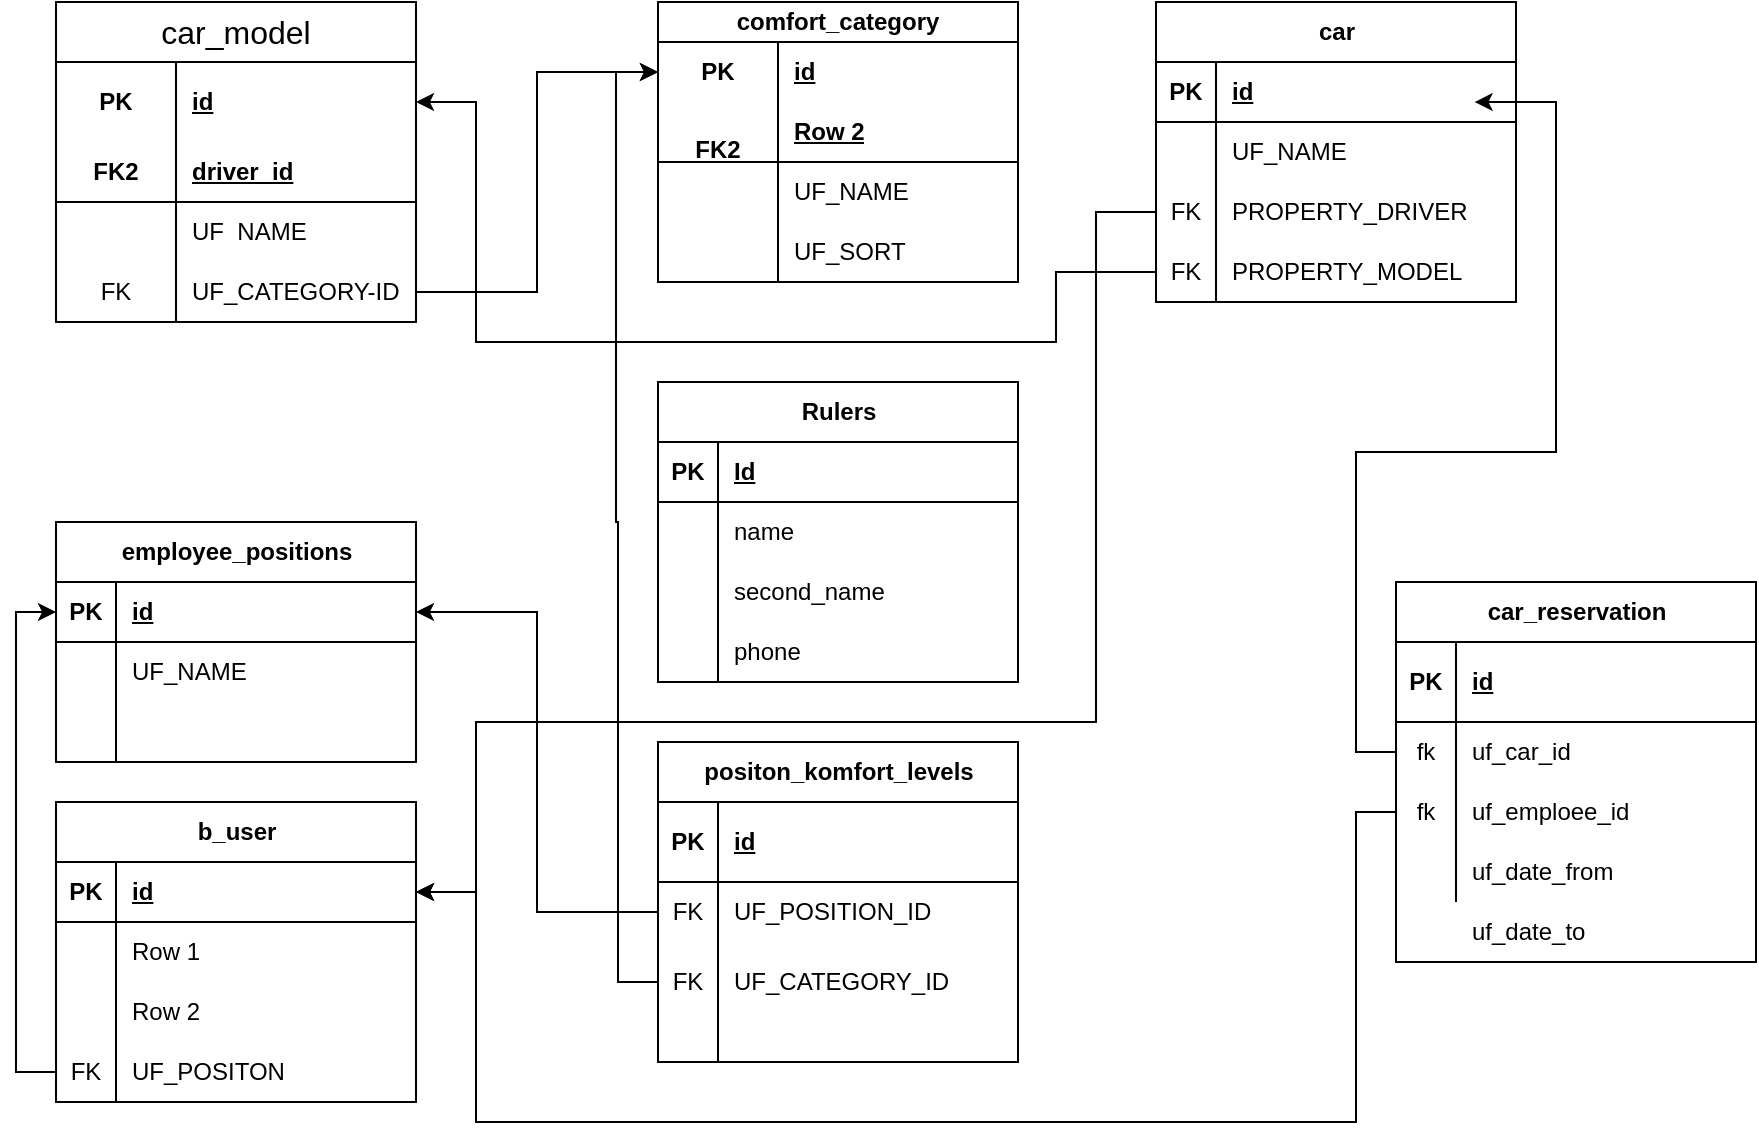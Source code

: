<mxfile version="27.0.4">
  <diagram name="Page-1" id="9f46799a-70d6-7492-0946-bef42562c5a5">
    <mxGraphModel dx="1277" dy="952" grid="1" gridSize="10" guides="1" tooltips="1" connect="1" arrows="1" fold="1" page="1" pageScale="1" pageWidth="1100" pageHeight="850" background="none" math="0" shadow="0">
      <root>
        <mxCell id="0" />
        <mxCell id="1" parent="0" />
        <mxCell id="xJ7JGqBB9DfvE6Mjr_k1-46" value="" style="group" vertex="1" connectable="0" parent="1">
          <mxGeometry x="60" y="290" width="180" height="380" as="geometry" />
        </mxCell>
        <mxCell id="xJ7JGqBB9DfvE6Mjr_k1-29" value="&lt;span id=&quot;docs-internal-guid-a5e26e9a-7fff-ecc8-e4e2-89d3126d1d10&quot; style=&quot;font-weight:normal;&quot;&gt;&lt;span style=&quot;font-size: 12pt; font-family: Arial, sans-serif; background-color: transparent; font-variant-numeric: normal; font-variant-east-asian: normal; font-variant-alternates: normal; font-variant-position: normal; font-variant-emoji: normal; vertical-align: baseline; white-space-collapse: preserve;&quot;&gt;car_model&lt;/span&gt;&lt;/span&gt;" style="shape=table;startSize=30;container=1;collapsible=1;childLayout=tableLayout;fixedRows=1;rowLines=0;fontStyle=1;align=center;resizeLast=1;html=1;whiteSpace=wrap;" vertex="1" parent="xJ7JGqBB9DfvE6Mjr_k1-46">
          <mxGeometry width="180" height="160" as="geometry" />
        </mxCell>
        <mxCell id="xJ7JGqBB9DfvE6Mjr_k1-30" value="" style="shape=tableRow;horizontal=0;startSize=0;swimlaneHead=0;swimlaneBody=0;fillColor=none;collapsible=0;dropTarget=0;points=[[0,0.5],[1,0.5]];portConstraint=eastwest;top=0;left=0;right=0;bottom=0;html=1;" vertex="1" parent="xJ7JGqBB9DfvE6Mjr_k1-29">
          <mxGeometry y="30" width="180" height="40" as="geometry" />
        </mxCell>
        <mxCell id="xJ7JGqBB9DfvE6Mjr_k1-31" value="PK" style="shape=partialRectangle;connectable=0;fillColor=none;top=0;left=0;bottom=0;right=0;fontStyle=1;overflow=hidden;html=1;whiteSpace=wrap;" vertex="1" parent="xJ7JGqBB9DfvE6Mjr_k1-30">
          <mxGeometry width="60" height="40" as="geometry">
            <mxRectangle width="60" height="40" as="alternateBounds" />
          </mxGeometry>
        </mxCell>
        <mxCell id="xJ7JGqBB9DfvE6Mjr_k1-32" value="id" style="shape=partialRectangle;connectable=0;fillColor=none;top=0;left=0;bottom=0;right=0;align=left;spacingLeft=6;fontStyle=5;overflow=hidden;html=1;whiteSpace=wrap;" vertex="1" parent="xJ7JGqBB9DfvE6Mjr_k1-30">
          <mxGeometry x="60" width="120" height="40" as="geometry">
            <mxRectangle width="120" height="40" as="alternateBounds" />
          </mxGeometry>
        </mxCell>
        <mxCell id="xJ7JGqBB9DfvE6Mjr_k1-33" value="" style="shape=tableRow;horizontal=0;startSize=0;swimlaneHead=0;swimlaneBody=0;fillColor=none;collapsible=0;dropTarget=0;points=[[0,0.5],[1,0.5]];portConstraint=eastwest;top=0;left=0;right=0;bottom=1;html=1;" vertex="1" parent="xJ7JGqBB9DfvE6Mjr_k1-29">
          <mxGeometry y="70" width="180" height="30" as="geometry" />
        </mxCell>
        <mxCell id="xJ7JGqBB9DfvE6Mjr_k1-34" value="FK2" style="shape=partialRectangle;connectable=0;fillColor=none;top=0;left=0;bottom=0;right=0;fontStyle=1;overflow=hidden;html=1;whiteSpace=wrap;" vertex="1" parent="xJ7JGqBB9DfvE6Mjr_k1-33">
          <mxGeometry width="60" height="30" as="geometry">
            <mxRectangle width="60" height="30" as="alternateBounds" />
          </mxGeometry>
        </mxCell>
        <mxCell id="xJ7JGqBB9DfvE6Mjr_k1-35" value="driver_id" style="shape=partialRectangle;connectable=0;fillColor=none;top=0;left=0;bottom=0;right=0;align=left;spacingLeft=6;fontStyle=5;overflow=hidden;html=1;whiteSpace=wrap;" vertex="1" parent="xJ7JGqBB9DfvE6Mjr_k1-33">
          <mxGeometry x="60" width="120" height="30" as="geometry">
            <mxRectangle width="120" height="30" as="alternateBounds" />
          </mxGeometry>
        </mxCell>
        <mxCell id="xJ7JGqBB9DfvE6Mjr_k1-36" value="" style="shape=tableRow;horizontal=0;startSize=0;swimlaneHead=0;swimlaneBody=0;fillColor=none;collapsible=0;dropTarget=0;points=[[0,0.5],[1,0.5]];portConstraint=eastwest;top=0;left=0;right=0;bottom=0;html=1;" vertex="1" parent="xJ7JGqBB9DfvE6Mjr_k1-29">
          <mxGeometry y="100" width="180" height="30" as="geometry" />
        </mxCell>
        <mxCell id="xJ7JGqBB9DfvE6Mjr_k1-37" value="" style="shape=partialRectangle;connectable=0;fillColor=none;top=0;left=0;bottom=0;right=0;editable=1;overflow=hidden;html=1;whiteSpace=wrap;" vertex="1" parent="xJ7JGqBB9DfvE6Mjr_k1-36">
          <mxGeometry width="60" height="30" as="geometry">
            <mxRectangle width="60" height="30" as="alternateBounds" />
          </mxGeometry>
        </mxCell>
        <mxCell id="xJ7JGqBB9DfvE6Mjr_k1-38" value="" style="shape=partialRectangle;connectable=0;fillColor=none;top=0;left=0;bottom=0;right=0;align=left;spacingLeft=6;overflow=hidden;html=1;whiteSpace=wrap;" vertex="1" parent="xJ7JGqBB9DfvE6Mjr_k1-36">
          <mxGeometry x="60" width="120" height="30" as="geometry">
            <mxRectangle width="120" height="30" as="alternateBounds" />
          </mxGeometry>
        </mxCell>
        <mxCell id="xJ7JGqBB9DfvE6Mjr_k1-39" value="" style="shape=tableRow;horizontal=0;startSize=0;swimlaneHead=0;swimlaneBody=0;fillColor=none;collapsible=0;dropTarget=0;points=[[0,0.5],[1,0.5]];portConstraint=eastwest;top=0;left=0;right=0;bottom=0;html=1;" vertex="1" parent="xJ7JGqBB9DfvE6Mjr_k1-29">
          <mxGeometry y="130" width="180" height="30" as="geometry" />
        </mxCell>
        <mxCell id="xJ7JGqBB9DfvE6Mjr_k1-40" value="FK" style="shape=partialRectangle;connectable=0;fillColor=none;top=0;left=0;bottom=0;right=0;editable=1;overflow=hidden;html=1;whiteSpace=wrap;" vertex="1" parent="xJ7JGqBB9DfvE6Mjr_k1-39">
          <mxGeometry width="60" height="30" as="geometry">
            <mxRectangle width="60" height="30" as="alternateBounds" />
          </mxGeometry>
        </mxCell>
        <mxCell id="xJ7JGqBB9DfvE6Mjr_k1-41" value="UF_CATEGORY-ID" style="shape=partialRectangle;connectable=0;fillColor=none;top=0;left=0;bottom=0;right=0;align=left;spacingLeft=6;overflow=hidden;html=1;whiteSpace=wrap;" vertex="1" parent="xJ7JGqBB9DfvE6Mjr_k1-39">
          <mxGeometry x="60" width="120" height="30" as="geometry">
            <mxRectangle width="120" height="30" as="alternateBounds" />
          </mxGeometry>
        </mxCell>
        <mxCell id="xJ7JGqBB9DfvE6Mjr_k1-45" value="UF_NAME" style="shape=partialRectangle;connectable=0;fillColor=none;top=0;left=0;bottom=0;right=0;align=left;spacingLeft=6;overflow=hidden;html=1;whiteSpace=wrap;" vertex="1" parent="xJ7JGqBB9DfvE6Mjr_k1-46">
          <mxGeometry x="60" y="105" width="120" height="15" as="geometry">
            <mxRectangle width="120" height="30" as="alternateBounds" />
          </mxGeometry>
        </mxCell>
        <mxCell id="xJ7JGqBB9DfvE6Mjr_k1-75" value="employee_positions" style="shape=table;startSize=30;container=1;collapsible=1;childLayout=tableLayout;fixedRows=1;rowLines=0;fontStyle=1;align=center;resizeLast=1;html=1;" vertex="1" parent="xJ7JGqBB9DfvE6Mjr_k1-46">
          <mxGeometry y="260" width="180" height="120" as="geometry" />
        </mxCell>
        <mxCell id="xJ7JGqBB9DfvE6Mjr_k1-76" value="" style="shape=tableRow;horizontal=0;startSize=0;swimlaneHead=0;swimlaneBody=0;fillColor=none;collapsible=0;dropTarget=0;points=[[0,0.5],[1,0.5]];portConstraint=eastwest;top=0;left=0;right=0;bottom=1;" vertex="1" parent="xJ7JGqBB9DfvE6Mjr_k1-75">
          <mxGeometry y="30" width="180" height="30" as="geometry" />
        </mxCell>
        <mxCell id="xJ7JGqBB9DfvE6Mjr_k1-77" value="PK" style="shape=partialRectangle;connectable=0;fillColor=none;top=0;left=0;bottom=0;right=0;fontStyle=1;overflow=hidden;whiteSpace=wrap;html=1;" vertex="1" parent="xJ7JGqBB9DfvE6Mjr_k1-76">
          <mxGeometry width="30" height="30" as="geometry">
            <mxRectangle width="30" height="30" as="alternateBounds" />
          </mxGeometry>
        </mxCell>
        <mxCell id="xJ7JGqBB9DfvE6Mjr_k1-78" value="id" style="shape=partialRectangle;connectable=0;fillColor=none;top=0;left=0;bottom=0;right=0;align=left;spacingLeft=6;fontStyle=5;overflow=hidden;whiteSpace=wrap;html=1;" vertex="1" parent="xJ7JGqBB9DfvE6Mjr_k1-76">
          <mxGeometry x="30" width="150" height="30" as="geometry">
            <mxRectangle width="150" height="30" as="alternateBounds" />
          </mxGeometry>
        </mxCell>
        <mxCell id="xJ7JGqBB9DfvE6Mjr_k1-79" value="" style="shape=tableRow;horizontal=0;startSize=0;swimlaneHead=0;swimlaneBody=0;fillColor=none;collapsible=0;dropTarget=0;points=[[0,0.5],[1,0.5]];portConstraint=eastwest;top=0;left=0;right=0;bottom=0;" vertex="1" parent="xJ7JGqBB9DfvE6Mjr_k1-75">
          <mxGeometry y="60" width="180" height="30" as="geometry" />
        </mxCell>
        <mxCell id="xJ7JGqBB9DfvE6Mjr_k1-80" value="" style="shape=partialRectangle;connectable=0;fillColor=none;top=0;left=0;bottom=0;right=0;editable=1;overflow=hidden;whiteSpace=wrap;html=1;" vertex="1" parent="xJ7JGqBB9DfvE6Mjr_k1-79">
          <mxGeometry width="30" height="30" as="geometry">
            <mxRectangle width="30" height="30" as="alternateBounds" />
          </mxGeometry>
        </mxCell>
        <mxCell id="xJ7JGqBB9DfvE6Mjr_k1-81" value="UF_NAME" style="shape=partialRectangle;connectable=0;fillColor=none;top=0;left=0;bottom=0;right=0;align=left;spacingLeft=6;overflow=hidden;whiteSpace=wrap;html=1;" vertex="1" parent="xJ7JGqBB9DfvE6Mjr_k1-79">
          <mxGeometry x="30" width="150" height="30" as="geometry">
            <mxRectangle width="150" height="30" as="alternateBounds" />
          </mxGeometry>
        </mxCell>
        <mxCell id="xJ7JGqBB9DfvE6Mjr_k1-82" value="" style="shape=tableRow;horizontal=0;startSize=0;swimlaneHead=0;swimlaneBody=0;fillColor=none;collapsible=0;dropTarget=0;points=[[0,0.5],[1,0.5]];portConstraint=eastwest;top=0;left=0;right=0;bottom=0;" vertex="1" parent="xJ7JGqBB9DfvE6Mjr_k1-75">
          <mxGeometry y="90" width="180" height="30" as="geometry" />
        </mxCell>
        <mxCell id="xJ7JGqBB9DfvE6Mjr_k1-83" value="" style="shape=partialRectangle;connectable=0;fillColor=none;top=0;left=0;bottom=0;right=0;editable=1;overflow=hidden;whiteSpace=wrap;html=1;" vertex="1" parent="xJ7JGqBB9DfvE6Mjr_k1-82">
          <mxGeometry width="30" height="30" as="geometry">
            <mxRectangle width="30" height="30" as="alternateBounds" />
          </mxGeometry>
        </mxCell>
        <mxCell id="xJ7JGqBB9DfvE6Mjr_k1-84" value="" style="shape=partialRectangle;connectable=0;fillColor=none;top=0;left=0;bottom=0;right=0;align=left;spacingLeft=6;overflow=hidden;whiteSpace=wrap;html=1;" vertex="1" parent="xJ7JGqBB9DfvE6Mjr_k1-82">
          <mxGeometry x="30" width="150" height="30" as="geometry">
            <mxRectangle width="150" height="30" as="alternateBounds" />
          </mxGeometry>
        </mxCell>
        <mxCell id="xJ7JGqBB9DfvE6Mjr_k1-48" value="comfort_category" style="shape=table;startSize=20;container=1;collapsible=1;childLayout=tableLayout;fixedRows=1;rowLines=0;fontStyle=1;align=center;resizeLast=1;html=1;whiteSpace=wrap;" vertex="1" parent="1">
          <mxGeometry x="361" y="290" width="180" height="140" as="geometry" />
        </mxCell>
        <mxCell id="xJ7JGqBB9DfvE6Mjr_k1-49" value="" style="shape=tableRow;horizontal=0;startSize=0;swimlaneHead=0;swimlaneBody=0;fillColor=none;collapsible=0;dropTarget=0;points=[[0,0.5],[1,0.5]];portConstraint=eastwest;top=0;left=0;right=0;bottom=0;html=1;" vertex="1" parent="xJ7JGqBB9DfvE6Mjr_k1-48">
          <mxGeometry y="20" width="180" height="30" as="geometry" />
        </mxCell>
        <mxCell id="xJ7JGqBB9DfvE6Mjr_k1-50" value="PK" style="shape=partialRectangle;connectable=0;fillColor=none;top=0;left=0;bottom=0;right=0;fontStyle=1;overflow=hidden;html=1;whiteSpace=wrap;" vertex="1" parent="xJ7JGqBB9DfvE6Mjr_k1-49">
          <mxGeometry width="60" height="30" as="geometry">
            <mxRectangle width="60" height="30" as="alternateBounds" />
          </mxGeometry>
        </mxCell>
        <mxCell id="xJ7JGqBB9DfvE6Mjr_k1-51" value="id" style="shape=partialRectangle;connectable=0;fillColor=none;top=0;left=0;bottom=0;right=0;align=left;spacingLeft=6;fontStyle=5;overflow=hidden;html=1;whiteSpace=wrap;" vertex="1" parent="xJ7JGqBB9DfvE6Mjr_k1-49">
          <mxGeometry x="60" width="120" height="30" as="geometry">
            <mxRectangle width="120" height="30" as="alternateBounds" />
          </mxGeometry>
        </mxCell>
        <mxCell id="xJ7JGqBB9DfvE6Mjr_k1-52" value="" style="shape=tableRow;horizontal=0;startSize=0;swimlaneHead=0;swimlaneBody=0;fillColor=none;collapsible=0;dropTarget=0;points=[[0,0.5],[1,0.5]];portConstraint=eastwest;top=0;left=0;right=0;bottom=1;html=1;" vertex="1" parent="xJ7JGqBB9DfvE6Mjr_k1-48">
          <mxGeometry y="50" width="180" height="30" as="geometry" />
        </mxCell>
        <mxCell id="xJ7JGqBB9DfvE6Mjr_k1-53" value="&lt;div&gt;&lt;br&gt;&lt;/div&gt;FK2" style="shape=partialRectangle;connectable=0;fillColor=none;top=0;left=0;bottom=0;right=0;fontStyle=1;overflow=hidden;html=1;whiteSpace=wrap;" vertex="1" parent="xJ7JGqBB9DfvE6Mjr_k1-52">
          <mxGeometry width="60" height="30" as="geometry">
            <mxRectangle width="60" height="30" as="alternateBounds" />
          </mxGeometry>
        </mxCell>
        <mxCell id="xJ7JGqBB9DfvE6Mjr_k1-54" value="Row 2" style="shape=partialRectangle;connectable=0;fillColor=none;top=0;left=0;bottom=0;right=0;align=left;spacingLeft=6;fontStyle=5;overflow=hidden;html=1;whiteSpace=wrap;" vertex="1" parent="xJ7JGqBB9DfvE6Mjr_k1-52">
          <mxGeometry x="60" width="120" height="30" as="geometry">
            <mxRectangle width="120" height="30" as="alternateBounds" />
          </mxGeometry>
        </mxCell>
        <mxCell id="xJ7JGqBB9DfvE6Mjr_k1-55" value="" style="shape=tableRow;horizontal=0;startSize=0;swimlaneHead=0;swimlaneBody=0;fillColor=none;collapsible=0;dropTarget=0;points=[[0,0.5],[1,0.5]];portConstraint=eastwest;top=0;left=0;right=0;bottom=0;html=1;" vertex="1" parent="xJ7JGqBB9DfvE6Mjr_k1-48">
          <mxGeometry y="80" width="180" height="30" as="geometry" />
        </mxCell>
        <mxCell id="xJ7JGqBB9DfvE6Mjr_k1-56" value="" style="shape=partialRectangle;connectable=0;fillColor=none;top=0;left=0;bottom=0;right=0;editable=1;overflow=hidden;html=1;whiteSpace=wrap;" vertex="1" parent="xJ7JGqBB9DfvE6Mjr_k1-55">
          <mxGeometry width="60" height="30" as="geometry">
            <mxRectangle width="60" height="30" as="alternateBounds" />
          </mxGeometry>
        </mxCell>
        <mxCell id="xJ7JGqBB9DfvE6Mjr_k1-57" value="UF_NAME" style="shape=partialRectangle;connectable=0;fillColor=none;top=0;left=0;bottom=0;right=0;align=left;spacingLeft=6;overflow=hidden;html=1;whiteSpace=wrap;" vertex="1" parent="xJ7JGqBB9DfvE6Mjr_k1-55">
          <mxGeometry x="60" width="120" height="30" as="geometry">
            <mxRectangle width="120" height="30" as="alternateBounds" />
          </mxGeometry>
        </mxCell>
        <mxCell id="xJ7JGqBB9DfvE6Mjr_k1-58" value="" style="shape=tableRow;horizontal=0;startSize=0;swimlaneHead=0;swimlaneBody=0;fillColor=none;collapsible=0;dropTarget=0;points=[[0,0.5],[1,0.5]];portConstraint=eastwest;top=0;left=0;right=0;bottom=0;html=1;" vertex="1" parent="xJ7JGqBB9DfvE6Mjr_k1-48">
          <mxGeometry y="110" width="180" height="30" as="geometry" />
        </mxCell>
        <mxCell id="xJ7JGqBB9DfvE6Mjr_k1-59" value="" style="shape=partialRectangle;connectable=0;fillColor=none;top=0;left=0;bottom=0;right=0;editable=1;overflow=hidden;html=1;whiteSpace=wrap;" vertex="1" parent="xJ7JGqBB9DfvE6Mjr_k1-58">
          <mxGeometry width="60" height="30" as="geometry">
            <mxRectangle width="60" height="30" as="alternateBounds" />
          </mxGeometry>
        </mxCell>
        <mxCell id="xJ7JGqBB9DfvE6Mjr_k1-60" value="UF_SORT" style="shape=partialRectangle;connectable=0;fillColor=none;top=0;left=0;bottom=0;right=0;align=left;spacingLeft=6;overflow=hidden;html=1;whiteSpace=wrap;" vertex="1" parent="xJ7JGqBB9DfvE6Mjr_k1-58">
          <mxGeometry x="60" width="120" height="30" as="geometry">
            <mxRectangle width="120" height="30" as="alternateBounds" />
          </mxGeometry>
        </mxCell>
        <mxCell id="xJ7JGqBB9DfvE6Mjr_k1-61" value="Rulers" style="shape=table;startSize=30;container=1;collapsible=1;childLayout=tableLayout;fixedRows=1;rowLines=0;fontStyle=1;align=center;resizeLast=1;html=1;" vertex="1" parent="1">
          <mxGeometry x="361" y="480" width="180" height="150" as="geometry" />
        </mxCell>
        <mxCell id="xJ7JGqBB9DfvE6Mjr_k1-62" value="" style="shape=tableRow;horizontal=0;startSize=0;swimlaneHead=0;swimlaneBody=0;fillColor=none;collapsible=0;dropTarget=0;points=[[0,0.5],[1,0.5]];portConstraint=eastwest;top=0;left=0;right=0;bottom=1;" vertex="1" parent="xJ7JGqBB9DfvE6Mjr_k1-61">
          <mxGeometry y="30" width="180" height="30" as="geometry" />
        </mxCell>
        <mxCell id="xJ7JGqBB9DfvE6Mjr_k1-63" value="PK" style="shape=partialRectangle;connectable=0;fillColor=none;top=0;left=0;bottom=0;right=0;fontStyle=1;overflow=hidden;whiteSpace=wrap;html=1;" vertex="1" parent="xJ7JGqBB9DfvE6Mjr_k1-62">
          <mxGeometry width="30" height="30" as="geometry">
            <mxRectangle width="30" height="30" as="alternateBounds" />
          </mxGeometry>
        </mxCell>
        <mxCell id="xJ7JGqBB9DfvE6Mjr_k1-64" value="Id" style="shape=partialRectangle;connectable=0;fillColor=none;top=0;left=0;bottom=0;right=0;align=left;spacingLeft=6;fontStyle=5;overflow=hidden;whiteSpace=wrap;html=1;" vertex="1" parent="xJ7JGqBB9DfvE6Mjr_k1-62">
          <mxGeometry x="30" width="150" height="30" as="geometry">
            <mxRectangle width="150" height="30" as="alternateBounds" />
          </mxGeometry>
        </mxCell>
        <mxCell id="xJ7JGqBB9DfvE6Mjr_k1-65" value="" style="shape=tableRow;horizontal=0;startSize=0;swimlaneHead=0;swimlaneBody=0;fillColor=none;collapsible=0;dropTarget=0;points=[[0,0.5],[1,0.5]];portConstraint=eastwest;top=0;left=0;right=0;bottom=0;" vertex="1" parent="xJ7JGqBB9DfvE6Mjr_k1-61">
          <mxGeometry y="60" width="180" height="30" as="geometry" />
        </mxCell>
        <mxCell id="xJ7JGqBB9DfvE6Mjr_k1-66" value="" style="shape=partialRectangle;connectable=0;fillColor=none;top=0;left=0;bottom=0;right=0;editable=1;overflow=hidden;whiteSpace=wrap;html=1;" vertex="1" parent="xJ7JGqBB9DfvE6Mjr_k1-65">
          <mxGeometry width="30" height="30" as="geometry">
            <mxRectangle width="30" height="30" as="alternateBounds" />
          </mxGeometry>
        </mxCell>
        <mxCell id="xJ7JGqBB9DfvE6Mjr_k1-67" value="name" style="shape=partialRectangle;connectable=0;fillColor=none;top=0;left=0;bottom=0;right=0;align=left;spacingLeft=6;overflow=hidden;whiteSpace=wrap;html=1;" vertex="1" parent="xJ7JGqBB9DfvE6Mjr_k1-65">
          <mxGeometry x="30" width="150" height="30" as="geometry">
            <mxRectangle width="150" height="30" as="alternateBounds" />
          </mxGeometry>
        </mxCell>
        <mxCell id="xJ7JGqBB9DfvE6Mjr_k1-68" value="" style="shape=tableRow;horizontal=0;startSize=0;swimlaneHead=0;swimlaneBody=0;fillColor=none;collapsible=0;dropTarget=0;points=[[0,0.5],[1,0.5]];portConstraint=eastwest;top=0;left=0;right=0;bottom=0;" vertex="1" parent="xJ7JGqBB9DfvE6Mjr_k1-61">
          <mxGeometry y="90" width="180" height="30" as="geometry" />
        </mxCell>
        <mxCell id="xJ7JGqBB9DfvE6Mjr_k1-69" value="" style="shape=partialRectangle;connectable=0;fillColor=none;top=0;left=0;bottom=0;right=0;editable=1;overflow=hidden;whiteSpace=wrap;html=1;" vertex="1" parent="xJ7JGqBB9DfvE6Mjr_k1-68">
          <mxGeometry width="30" height="30" as="geometry">
            <mxRectangle width="30" height="30" as="alternateBounds" />
          </mxGeometry>
        </mxCell>
        <mxCell id="xJ7JGqBB9DfvE6Mjr_k1-70" value="second_name" style="shape=partialRectangle;connectable=0;fillColor=none;top=0;left=0;bottom=0;right=0;align=left;spacingLeft=6;overflow=hidden;whiteSpace=wrap;html=1;" vertex="1" parent="xJ7JGqBB9DfvE6Mjr_k1-68">
          <mxGeometry x="30" width="150" height="30" as="geometry">
            <mxRectangle width="150" height="30" as="alternateBounds" />
          </mxGeometry>
        </mxCell>
        <mxCell id="xJ7JGqBB9DfvE6Mjr_k1-71" value="" style="shape=tableRow;horizontal=0;startSize=0;swimlaneHead=0;swimlaneBody=0;fillColor=none;collapsible=0;dropTarget=0;points=[[0,0.5],[1,0.5]];portConstraint=eastwest;top=0;left=0;right=0;bottom=0;" vertex="1" parent="xJ7JGqBB9DfvE6Mjr_k1-61">
          <mxGeometry y="120" width="180" height="30" as="geometry" />
        </mxCell>
        <mxCell id="xJ7JGqBB9DfvE6Mjr_k1-72" value="" style="shape=partialRectangle;connectable=0;fillColor=none;top=0;left=0;bottom=0;right=0;editable=1;overflow=hidden;whiteSpace=wrap;html=1;" vertex="1" parent="xJ7JGqBB9DfvE6Mjr_k1-71">
          <mxGeometry width="30" height="30" as="geometry">
            <mxRectangle width="30" height="30" as="alternateBounds" />
          </mxGeometry>
        </mxCell>
        <mxCell id="xJ7JGqBB9DfvE6Mjr_k1-73" value="phone" style="shape=partialRectangle;connectable=0;fillColor=none;top=0;left=0;bottom=0;right=0;align=left;spacingLeft=6;overflow=hidden;whiteSpace=wrap;html=1;" vertex="1" parent="xJ7JGqBB9DfvE6Mjr_k1-71">
          <mxGeometry x="30" width="150" height="30" as="geometry">
            <mxRectangle width="150" height="30" as="alternateBounds" />
          </mxGeometry>
        </mxCell>
        <mxCell id="xJ7JGqBB9DfvE6Mjr_k1-88" value="positon_komfort_levels" style="shape=table;startSize=30;container=1;collapsible=1;childLayout=tableLayout;fixedRows=1;rowLines=0;fontStyle=1;align=center;resizeLast=1;html=1;" vertex="1" parent="1">
          <mxGeometry x="361" y="660" width="180" height="160" as="geometry" />
        </mxCell>
        <mxCell id="xJ7JGqBB9DfvE6Mjr_k1-89" value="" style="shape=tableRow;horizontal=0;startSize=0;swimlaneHead=0;swimlaneBody=0;fillColor=none;collapsible=0;dropTarget=0;points=[[0,0.5],[1,0.5]];portConstraint=eastwest;top=0;left=0;right=0;bottom=1;" vertex="1" parent="xJ7JGqBB9DfvE6Mjr_k1-88">
          <mxGeometry y="30" width="180" height="40" as="geometry" />
        </mxCell>
        <mxCell id="xJ7JGqBB9DfvE6Mjr_k1-90" value="PK" style="shape=partialRectangle;connectable=0;fillColor=none;top=0;left=0;bottom=0;right=0;fontStyle=1;overflow=hidden;whiteSpace=wrap;html=1;" vertex="1" parent="xJ7JGqBB9DfvE6Mjr_k1-89">
          <mxGeometry width="30" height="40" as="geometry">
            <mxRectangle width="30" height="40" as="alternateBounds" />
          </mxGeometry>
        </mxCell>
        <mxCell id="xJ7JGqBB9DfvE6Mjr_k1-91" value="id" style="shape=partialRectangle;connectable=0;fillColor=none;top=0;left=0;bottom=0;right=0;align=left;spacingLeft=6;fontStyle=5;overflow=hidden;whiteSpace=wrap;html=1;" vertex="1" parent="xJ7JGqBB9DfvE6Mjr_k1-89">
          <mxGeometry x="30" width="150" height="40" as="geometry">
            <mxRectangle width="150" height="40" as="alternateBounds" />
          </mxGeometry>
        </mxCell>
        <mxCell id="xJ7JGqBB9DfvE6Mjr_k1-92" value="" style="shape=tableRow;horizontal=0;startSize=0;swimlaneHead=0;swimlaneBody=0;fillColor=none;collapsible=0;dropTarget=0;points=[[0,0.5],[1,0.5]];portConstraint=eastwest;top=0;left=0;right=0;bottom=0;" vertex="1" parent="xJ7JGqBB9DfvE6Mjr_k1-88">
          <mxGeometry y="70" width="180" height="30" as="geometry" />
        </mxCell>
        <mxCell id="xJ7JGqBB9DfvE6Mjr_k1-93" value="FK" style="shape=partialRectangle;connectable=0;fillColor=none;top=0;left=0;bottom=0;right=0;editable=1;overflow=hidden;whiteSpace=wrap;html=1;" vertex="1" parent="xJ7JGqBB9DfvE6Mjr_k1-92">
          <mxGeometry width="30" height="30" as="geometry">
            <mxRectangle width="30" height="30" as="alternateBounds" />
          </mxGeometry>
        </mxCell>
        <mxCell id="xJ7JGqBB9DfvE6Mjr_k1-94" value="UF_POSITION_ID" style="shape=partialRectangle;connectable=0;fillColor=none;top=0;left=0;bottom=0;right=0;align=left;spacingLeft=6;overflow=hidden;whiteSpace=wrap;html=1;" vertex="1" parent="xJ7JGqBB9DfvE6Mjr_k1-92">
          <mxGeometry x="30" width="150" height="30" as="geometry">
            <mxRectangle width="150" height="30" as="alternateBounds" />
          </mxGeometry>
        </mxCell>
        <mxCell id="xJ7JGqBB9DfvE6Mjr_k1-95" value="" style="shape=tableRow;horizontal=0;startSize=0;swimlaneHead=0;swimlaneBody=0;fillColor=none;collapsible=0;dropTarget=0;points=[[0,0.5],[1,0.5]];portConstraint=eastwest;top=0;left=0;right=0;bottom=0;" vertex="1" parent="xJ7JGqBB9DfvE6Mjr_k1-88">
          <mxGeometry y="100" width="180" height="40" as="geometry" />
        </mxCell>
        <mxCell id="xJ7JGqBB9DfvE6Mjr_k1-96" value="FK" style="shape=partialRectangle;connectable=0;fillColor=none;top=0;left=0;bottom=0;right=0;editable=1;overflow=hidden;whiteSpace=wrap;html=1;" vertex="1" parent="xJ7JGqBB9DfvE6Mjr_k1-95">
          <mxGeometry width="30" height="40" as="geometry">
            <mxRectangle width="30" height="40" as="alternateBounds" />
          </mxGeometry>
        </mxCell>
        <mxCell id="xJ7JGqBB9DfvE6Mjr_k1-97" value="UF_CATEGORY_ID" style="shape=partialRectangle;connectable=0;fillColor=none;top=0;left=0;bottom=0;right=0;align=left;spacingLeft=6;overflow=hidden;whiteSpace=wrap;html=1;" vertex="1" parent="xJ7JGqBB9DfvE6Mjr_k1-95">
          <mxGeometry x="30" width="150" height="40" as="geometry">
            <mxRectangle width="150" height="40" as="alternateBounds" />
          </mxGeometry>
        </mxCell>
        <mxCell id="xJ7JGqBB9DfvE6Mjr_k1-98" value="" style="shape=tableRow;horizontal=0;startSize=0;swimlaneHead=0;swimlaneBody=0;fillColor=none;collapsible=0;dropTarget=0;points=[[0,0.5],[1,0.5]];portConstraint=eastwest;top=0;left=0;right=0;bottom=0;" vertex="1" parent="xJ7JGqBB9DfvE6Mjr_k1-88">
          <mxGeometry y="140" width="180" height="20" as="geometry" />
        </mxCell>
        <mxCell id="xJ7JGqBB9DfvE6Mjr_k1-99" value="" style="shape=partialRectangle;connectable=0;fillColor=none;top=0;left=0;bottom=0;right=0;editable=1;overflow=hidden;whiteSpace=wrap;html=1;" vertex="1" parent="xJ7JGqBB9DfvE6Mjr_k1-98">
          <mxGeometry width="30" height="20" as="geometry">
            <mxRectangle width="30" height="20" as="alternateBounds" />
          </mxGeometry>
        </mxCell>
        <mxCell id="xJ7JGqBB9DfvE6Mjr_k1-100" value="" style="shape=partialRectangle;connectable=0;fillColor=none;top=0;left=0;bottom=0;right=0;align=left;spacingLeft=6;overflow=hidden;whiteSpace=wrap;html=1;" vertex="1" parent="xJ7JGqBB9DfvE6Mjr_k1-98">
          <mxGeometry x="30" width="150" height="20" as="geometry">
            <mxRectangle width="150" height="20" as="alternateBounds" />
          </mxGeometry>
        </mxCell>
        <mxCell id="xJ7JGqBB9DfvE6Mjr_k1-103" value="b_user" style="shape=table;startSize=30;container=1;collapsible=1;childLayout=tableLayout;fixedRows=1;rowLines=0;fontStyle=1;align=center;resizeLast=1;html=1;" vertex="1" parent="1">
          <mxGeometry x="60" y="690" width="180" height="150" as="geometry" />
        </mxCell>
        <mxCell id="xJ7JGqBB9DfvE6Mjr_k1-104" value="" style="shape=tableRow;horizontal=0;startSize=0;swimlaneHead=0;swimlaneBody=0;fillColor=none;collapsible=0;dropTarget=0;points=[[0,0.5],[1,0.5]];portConstraint=eastwest;top=0;left=0;right=0;bottom=1;" vertex="1" parent="xJ7JGqBB9DfvE6Mjr_k1-103">
          <mxGeometry y="30" width="180" height="30" as="geometry" />
        </mxCell>
        <mxCell id="xJ7JGqBB9DfvE6Mjr_k1-105" value="PK" style="shape=partialRectangle;connectable=0;fillColor=none;top=0;left=0;bottom=0;right=0;fontStyle=1;overflow=hidden;whiteSpace=wrap;html=1;" vertex="1" parent="xJ7JGqBB9DfvE6Mjr_k1-104">
          <mxGeometry width="30" height="30" as="geometry">
            <mxRectangle width="30" height="30" as="alternateBounds" />
          </mxGeometry>
        </mxCell>
        <mxCell id="xJ7JGqBB9DfvE6Mjr_k1-106" value="id" style="shape=partialRectangle;connectable=0;fillColor=none;top=0;left=0;bottom=0;right=0;align=left;spacingLeft=6;fontStyle=5;overflow=hidden;whiteSpace=wrap;html=1;" vertex="1" parent="xJ7JGqBB9DfvE6Mjr_k1-104">
          <mxGeometry x="30" width="150" height="30" as="geometry">
            <mxRectangle width="150" height="30" as="alternateBounds" />
          </mxGeometry>
        </mxCell>
        <mxCell id="xJ7JGqBB9DfvE6Mjr_k1-107" value="" style="shape=tableRow;horizontal=0;startSize=0;swimlaneHead=0;swimlaneBody=0;fillColor=none;collapsible=0;dropTarget=0;points=[[0,0.5],[1,0.5]];portConstraint=eastwest;top=0;left=0;right=0;bottom=0;" vertex="1" parent="xJ7JGqBB9DfvE6Mjr_k1-103">
          <mxGeometry y="60" width="180" height="30" as="geometry" />
        </mxCell>
        <mxCell id="xJ7JGqBB9DfvE6Mjr_k1-108" value="" style="shape=partialRectangle;connectable=0;fillColor=none;top=0;left=0;bottom=0;right=0;editable=1;overflow=hidden;whiteSpace=wrap;html=1;" vertex="1" parent="xJ7JGqBB9DfvE6Mjr_k1-107">
          <mxGeometry width="30" height="30" as="geometry">
            <mxRectangle width="30" height="30" as="alternateBounds" />
          </mxGeometry>
        </mxCell>
        <mxCell id="xJ7JGqBB9DfvE6Mjr_k1-109" value="Row 1" style="shape=partialRectangle;connectable=0;fillColor=none;top=0;left=0;bottom=0;right=0;align=left;spacingLeft=6;overflow=hidden;whiteSpace=wrap;html=1;" vertex="1" parent="xJ7JGqBB9DfvE6Mjr_k1-107">
          <mxGeometry x="30" width="150" height="30" as="geometry">
            <mxRectangle width="150" height="30" as="alternateBounds" />
          </mxGeometry>
        </mxCell>
        <mxCell id="xJ7JGqBB9DfvE6Mjr_k1-110" value="" style="shape=tableRow;horizontal=0;startSize=0;swimlaneHead=0;swimlaneBody=0;fillColor=none;collapsible=0;dropTarget=0;points=[[0,0.5],[1,0.5]];portConstraint=eastwest;top=0;left=0;right=0;bottom=0;" vertex="1" parent="xJ7JGqBB9DfvE6Mjr_k1-103">
          <mxGeometry y="90" width="180" height="30" as="geometry" />
        </mxCell>
        <mxCell id="xJ7JGqBB9DfvE6Mjr_k1-111" value="" style="shape=partialRectangle;connectable=0;fillColor=none;top=0;left=0;bottom=0;right=0;editable=1;overflow=hidden;whiteSpace=wrap;html=1;" vertex="1" parent="xJ7JGqBB9DfvE6Mjr_k1-110">
          <mxGeometry width="30" height="30" as="geometry">
            <mxRectangle width="30" height="30" as="alternateBounds" />
          </mxGeometry>
        </mxCell>
        <mxCell id="xJ7JGqBB9DfvE6Mjr_k1-112" value="Row 2" style="shape=partialRectangle;connectable=0;fillColor=none;top=0;left=0;bottom=0;right=0;align=left;spacingLeft=6;overflow=hidden;whiteSpace=wrap;html=1;" vertex="1" parent="xJ7JGqBB9DfvE6Mjr_k1-110">
          <mxGeometry x="30" width="150" height="30" as="geometry">
            <mxRectangle width="150" height="30" as="alternateBounds" />
          </mxGeometry>
        </mxCell>
        <mxCell id="xJ7JGqBB9DfvE6Mjr_k1-113" value="" style="shape=tableRow;horizontal=0;startSize=0;swimlaneHead=0;swimlaneBody=0;fillColor=none;collapsible=0;dropTarget=0;points=[[0,0.5],[1,0.5]];portConstraint=eastwest;top=0;left=0;right=0;bottom=0;" vertex="1" parent="xJ7JGqBB9DfvE6Mjr_k1-103">
          <mxGeometry y="120" width="180" height="30" as="geometry" />
        </mxCell>
        <mxCell id="xJ7JGqBB9DfvE6Mjr_k1-114" value="FK" style="shape=partialRectangle;connectable=0;fillColor=none;top=0;left=0;bottom=0;right=0;editable=1;overflow=hidden;whiteSpace=wrap;html=1;" vertex="1" parent="xJ7JGqBB9DfvE6Mjr_k1-113">
          <mxGeometry width="30" height="30" as="geometry">
            <mxRectangle width="30" height="30" as="alternateBounds" />
          </mxGeometry>
        </mxCell>
        <mxCell id="xJ7JGqBB9DfvE6Mjr_k1-115" value="UF_POSITON" style="shape=partialRectangle;connectable=0;fillColor=none;top=0;left=0;bottom=0;right=0;align=left;spacingLeft=6;overflow=hidden;whiteSpace=wrap;html=1;" vertex="1" parent="xJ7JGqBB9DfvE6Mjr_k1-113">
          <mxGeometry x="30" width="150" height="30" as="geometry">
            <mxRectangle width="150" height="30" as="alternateBounds" />
          </mxGeometry>
        </mxCell>
        <mxCell id="xJ7JGqBB9DfvE6Mjr_k1-116" value="car" style="shape=table;startSize=30;container=1;collapsible=1;childLayout=tableLayout;fixedRows=1;rowLines=0;fontStyle=1;align=center;resizeLast=1;html=1;" vertex="1" parent="1">
          <mxGeometry x="610" y="290" width="180" height="150" as="geometry" />
        </mxCell>
        <mxCell id="xJ7JGqBB9DfvE6Mjr_k1-117" value="" style="shape=tableRow;horizontal=0;startSize=0;swimlaneHead=0;swimlaneBody=0;fillColor=none;collapsible=0;dropTarget=0;points=[[0,0.5],[1,0.5]];portConstraint=eastwest;top=0;left=0;right=0;bottom=1;" vertex="1" parent="xJ7JGqBB9DfvE6Mjr_k1-116">
          <mxGeometry y="30" width="180" height="30" as="geometry" />
        </mxCell>
        <mxCell id="xJ7JGqBB9DfvE6Mjr_k1-118" value="PK" style="shape=partialRectangle;connectable=0;fillColor=none;top=0;left=0;bottom=0;right=0;fontStyle=1;overflow=hidden;whiteSpace=wrap;html=1;" vertex="1" parent="xJ7JGqBB9DfvE6Mjr_k1-117">
          <mxGeometry width="30" height="30" as="geometry">
            <mxRectangle width="30" height="30" as="alternateBounds" />
          </mxGeometry>
        </mxCell>
        <mxCell id="xJ7JGqBB9DfvE6Mjr_k1-119" value="id" style="shape=partialRectangle;connectable=0;fillColor=none;top=0;left=0;bottom=0;right=0;align=left;spacingLeft=6;fontStyle=5;overflow=hidden;whiteSpace=wrap;html=1;" vertex="1" parent="xJ7JGqBB9DfvE6Mjr_k1-117">
          <mxGeometry x="30" width="150" height="30" as="geometry">
            <mxRectangle width="150" height="30" as="alternateBounds" />
          </mxGeometry>
        </mxCell>
        <mxCell id="xJ7JGqBB9DfvE6Mjr_k1-120" value="" style="shape=tableRow;horizontal=0;startSize=0;swimlaneHead=0;swimlaneBody=0;fillColor=none;collapsible=0;dropTarget=0;points=[[0,0.5],[1,0.5]];portConstraint=eastwest;top=0;left=0;right=0;bottom=0;" vertex="1" parent="xJ7JGqBB9DfvE6Mjr_k1-116">
          <mxGeometry y="60" width="180" height="30" as="geometry" />
        </mxCell>
        <mxCell id="xJ7JGqBB9DfvE6Mjr_k1-121" value="" style="shape=partialRectangle;connectable=0;fillColor=none;top=0;left=0;bottom=0;right=0;editable=1;overflow=hidden;whiteSpace=wrap;html=1;" vertex="1" parent="xJ7JGqBB9DfvE6Mjr_k1-120">
          <mxGeometry width="30" height="30" as="geometry">
            <mxRectangle width="30" height="30" as="alternateBounds" />
          </mxGeometry>
        </mxCell>
        <mxCell id="xJ7JGqBB9DfvE6Mjr_k1-122" value="UF_NAME" style="shape=partialRectangle;connectable=0;fillColor=none;top=0;left=0;bottom=0;right=0;align=left;spacingLeft=6;overflow=hidden;whiteSpace=wrap;html=1;" vertex="1" parent="xJ7JGqBB9DfvE6Mjr_k1-120">
          <mxGeometry x="30" width="150" height="30" as="geometry">
            <mxRectangle width="150" height="30" as="alternateBounds" />
          </mxGeometry>
        </mxCell>
        <mxCell id="xJ7JGqBB9DfvE6Mjr_k1-123" value="" style="shape=tableRow;horizontal=0;startSize=0;swimlaneHead=0;swimlaneBody=0;fillColor=none;collapsible=0;dropTarget=0;points=[[0,0.5],[1,0.5]];portConstraint=eastwest;top=0;left=0;right=0;bottom=0;" vertex="1" parent="xJ7JGqBB9DfvE6Mjr_k1-116">
          <mxGeometry y="90" width="180" height="30" as="geometry" />
        </mxCell>
        <mxCell id="xJ7JGqBB9DfvE6Mjr_k1-124" value="FK" style="shape=partialRectangle;connectable=0;fillColor=none;top=0;left=0;bottom=0;right=0;editable=1;overflow=hidden;whiteSpace=wrap;html=1;" vertex="1" parent="xJ7JGqBB9DfvE6Mjr_k1-123">
          <mxGeometry width="30" height="30" as="geometry">
            <mxRectangle width="30" height="30" as="alternateBounds" />
          </mxGeometry>
        </mxCell>
        <mxCell id="xJ7JGqBB9DfvE6Mjr_k1-125" value="PROPERTY_DRIVER" style="shape=partialRectangle;connectable=0;fillColor=none;top=0;left=0;bottom=0;right=0;align=left;spacingLeft=6;overflow=hidden;whiteSpace=wrap;html=1;" vertex="1" parent="xJ7JGqBB9DfvE6Mjr_k1-123">
          <mxGeometry x="30" width="150" height="30" as="geometry">
            <mxRectangle width="150" height="30" as="alternateBounds" />
          </mxGeometry>
        </mxCell>
        <mxCell id="xJ7JGqBB9DfvE6Mjr_k1-126" value="" style="shape=tableRow;horizontal=0;startSize=0;swimlaneHead=0;swimlaneBody=0;fillColor=none;collapsible=0;dropTarget=0;points=[[0,0.5],[1,0.5]];portConstraint=eastwest;top=0;left=0;right=0;bottom=0;" vertex="1" parent="xJ7JGqBB9DfvE6Mjr_k1-116">
          <mxGeometry y="120" width="180" height="30" as="geometry" />
        </mxCell>
        <mxCell id="xJ7JGqBB9DfvE6Mjr_k1-127" value="FK" style="shape=partialRectangle;connectable=0;fillColor=none;top=0;left=0;bottom=0;right=0;editable=1;overflow=hidden;whiteSpace=wrap;html=1;" vertex="1" parent="xJ7JGqBB9DfvE6Mjr_k1-126">
          <mxGeometry width="30" height="30" as="geometry">
            <mxRectangle width="30" height="30" as="alternateBounds" />
          </mxGeometry>
        </mxCell>
        <mxCell id="xJ7JGqBB9DfvE6Mjr_k1-128" value="PROPERTY_MODEL" style="shape=partialRectangle;connectable=0;fillColor=none;top=0;left=0;bottom=0;right=0;align=left;spacingLeft=6;overflow=hidden;whiteSpace=wrap;html=1;" vertex="1" parent="xJ7JGqBB9DfvE6Mjr_k1-126">
          <mxGeometry x="30" width="150" height="30" as="geometry">
            <mxRectangle width="150" height="30" as="alternateBounds" />
          </mxGeometry>
        </mxCell>
        <mxCell id="xJ7JGqBB9DfvE6Mjr_k1-133" style="edgeStyle=orthogonalEdgeStyle;rounded=0;orthogonalLoop=1;jettySize=auto;html=1;" edge="1" parent="1" source="xJ7JGqBB9DfvE6Mjr_k1-39" target="xJ7JGqBB9DfvE6Mjr_k1-49">
          <mxGeometry relative="1" as="geometry" />
        </mxCell>
        <mxCell id="xJ7JGqBB9DfvE6Mjr_k1-134" style="edgeStyle=orthogonalEdgeStyle;rounded=0;orthogonalLoop=1;jettySize=auto;html=1;" edge="1" parent="1" source="xJ7JGqBB9DfvE6Mjr_k1-113" target="xJ7JGqBB9DfvE6Mjr_k1-76">
          <mxGeometry relative="1" as="geometry">
            <Array as="points">
              <mxPoint x="40" y="825" />
              <mxPoint x="40" y="595" />
            </Array>
          </mxGeometry>
        </mxCell>
        <mxCell id="xJ7JGqBB9DfvE6Mjr_k1-135" style="edgeStyle=orthogonalEdgeStyle;rounded=0;orthogonalLoop=1;jettySize=auto;html=1;" edge="1" parent="1" source="xJ7JGqBB9DfvE6Mjr_k1-92" target="xJ7JGqBB9DfvE6Mjr_k1-76">
          <mxGeometry relative="1" as="geometry" />
        </mxCell>
        <mxCell id="xJ7JGqBB9DfvE6Mjr_k1-136" style="edgeStyle=orthogonalEdgeStyle;rounded=0;orthogonalLoop=1;jettySize=auto;html=1;" edge="1" parent="1" source="xJ7JGqBB9DfvE6Mjr_k1-95" target="xJ7JGqBB9DfvE6Mjr_k1-49">
          <mxGeometry relative="1" as="geometry">
            <Array as="points">
              <mxPoint x="341" y="780" />
              <mxPoint x="341" y="550" />
              <mxPoint x="340" y="550" />
              <mxPoint x="340" y="325" />
            </Array>
          </mxGeometry>
        </mxCell>
        <mxCell id="xJ7JGqBB9DfvE6Mjr_k1-137" style="edgeStyle=orthogonalEdgeStyle;rounded=0;orthogonalLoop=1;jettySize=auto;html=1;" edge="1" parent="1" source="xJ7JGqBB9DfvE6Mjr_k1-123" target="xJ7JGqBB9DfvE6Mjr_k1-104">
          <mxGeometry relative="1" as="geometry">
            <Array as="points">
              <mxPoint x="580" y="395" />
              <mxPoint x="580" y="650" />
              <mxPoint x="270" y="650" />
              <mxPoint x="270" y="735" />
            </Array>
          </mxGeometry>
        </mxCell>
        <mxCell id="xJ7JGqBB9DfvE6Mjr_k1-147" style="edgeStyle=orthogonalEdgeStyle;rounded=0;orthogonalLoop=1;jettySize=auto;html=1;" edge="1" parent="1" source="xJ7JGqBB9DfvE6Mjr_k1-126" target="xJ7JGqBB9DfvE6Mjr_k1-30">
          <mxGeometry relative="1" as="geometry">
            <Array as="points">
              <mxPoint x="560" y="425" />
              <mxPoint x="560" y="460" />
              <mxPoint x="270" y="460" />
              <mxPoint x="270" y="340" />
            </Array>
          </mxGeometry>
        </mxCell>
        <mxCell id="xJ7JGqBB9DfvE6Mjr_k1-148" value="car_reservation" style="shape=table;startSize=30;container=1;collapsible=1;childLayout=tableLayout;fixedRows=1;rowLines=0;fontStyle=1;align=center;resizeLast=1;html=1;" vertex="1" parent="1">
          <mxGeometry x="730" y="580" width="180" height="190" as="geometry" />
        </mxCell>
        <mxCell id="xJ7JGqBB9DfvE6Mjr_k1-149" value="" style="shape=tableRow;horizontal=0;startSize=0;swimlaneHead=0;swimlaneBody=0;fillColor=none;collapsible=0;dropTarget=0;points=[[0,0.5],[1,0.5]];portConstraint=eastwest;top=0;left=0;right=0;bottom=1;" vertex="1" parent="xJ7JGqBB9DfvE6Mjr_k1-148">
          <mxGeometry y="30" width="180" height="40" as="geometry" />
        </mxCell>
        <mxCell id="xJ7JGqBB9DfvE6Mjr_k1-150" value="PK" style="shape=partialRectangle;connectable=0;fillColor=none;top=0;left=0;bottom=0;right=0;fontStyle=1;overflow=hidden;whiteSpace=wrap;html=1;" vertex="1" parent="xJ7JGqBB9DfvE6Mjr_k1-149">
          <mxGeometry width="30" height="40" as="geometry">
            <mxRectangle width="30" height="40" as="alternateBounds" />
          </mxGeometry>
        </mxCell>
        <mxCell id="xJ7JGqBB9DfvE6Mjr_k1-151" value="id" style="shape=partialRectangle;connectable=0;fillColor=none;top=0;left=0;bottom=0;right=0;align=left;spacingLeft=6;fontStyle=5;overflow=hidden;whiteSpace=wrap;html=1;" vertex="1" parent="xJ7JGqBB9DfvE6Mjr_k1-149">
          <mxGeometry x="30" width="150" height="40" as="geometry">
            <mxRectangle width="150" height="40" as="alternateBounds" />
          </mxGeometry>
        </mxCell>
        <mxCell id="xJ7JGqBB9DfvE6Mjr_k1-152" value="" style="shape=tableRow;horizontal=0;startSize=0;swimlaneHead=0;swimlaneBody=0;fillColor=none;collapsible=0;dropTarget=0;points=[[0,0.5],[1,0.5]];portConstraint=eastwest;top=0;left=0;right=0;bottom=0;" vertex="1" parent="xJ7JGqBB9DfvE6Mjr_k1-148">
          <mxGeometry y="70" width="180" height="30" as="geometry" />
        </mxCell>
        <mxCell id="xJ7JGqBB9DfvE6Mjr_k1-153" value="fk" style="shape=partialRectangle;connectable=0;fillColor=none;top=0;left=0;bottom=0;right=0;editable=1;overflow=hidden;whiteSpace=wrap;html=1;" vertex="1" parent="xJ7JGqBB9DfvE6Mjr_k1-152">
          <mxGeometry width="30" height="30" as="geometry">
            <mxRectangle width="30" height="30" as="alternateBounds" />
          </mxGeometry>
        </mxCell>
        <mxCell id="xJ7JGqBB9DfvE6Mjr_k1-154" value="uf_car_id" style="shape=partialRectangle;connectable=0;fillColor=none;top=0;left=0;bottom=0;right=0;align=left;spacingLeft=6;overflow=hidden;whiteSpace=wrap;html=1;" vertex="1" parent="xJ7JGqBB9DfvE6Mjr_k1-152">
          <mxGeometry x="30" width="150" height="30" as="geometry">
            <mxRectangle width="150" height="30" as="alternateBounds" />
          </mxGeometry>
        </mxCell>
        <mxCell id="xJ7JGqBB9DfvE6Mjr_k1-155" value="" style="shape=tableRow;horizontal=0;startSize=0;swimlaneHead=0;swimlaneBody=0;fillColor=none;collapsible=0;dropTarget=0;points=[[0,0.5],[1,0.5]];portConstraint=eastwest;top=0;left=0;right=0;bottom=0;" vertex="1" parent="xJ7JGqBB9DfvE6Mjr_k1-148">
          <mxGeometry y="100" width="180" height="30" as="geometry" />
        </mxCell>
        <mxCell id="xJ7JGqBB9DfvE6Mjr_k1-156" value="fk" style="shape=partialRectangle;connectable=0;fillColor=none;top=0;left=0;bottom=0;right=0;editable=1;overflow=hidden;whiteSpace=wrap;html=1;" vertex="1" parent="xJ7JGqBB9DfvE6Mjr_k1-155">
          <mxGeometry width="30" height="30" as="geometry">
            <mxRectangle width="30" height="30" as="alternateBounds" />
          </mxGeometry>
        </mxCell>
        <mxCell id="xJ7JGqBB9DfvE6Mjr_k1-157" value="uf_emploee_id" style="shape=partialRectangle;connectable=0;fillColor=none;top=0;left=0;bottom=0;right=0;align=left;spacingLeft=6;overflow=hidden;whiteSpace=wrap;html=1;" vertex="1" parent="xJ7JGqBB9DfvE6Mjr_k1-155">
          <mxGeometry x="30" width="150" height="30" as="geometry">
            <mxRectangle width="150" height="30" as="alternateBounds" />
          </mxGeometry>
        </mxCell>
        <mxCell id="xJ7JGqBB9DfvE6Mjr_k1-158" value="" style="shape=tableRow;horizontal=0;startSize=0;swimlaneHead=0;swimlaneBody=0;fillColor=none;collapsible=0;dropTarget=0;points=[[0,0.5],[1,0.5]];portConstraint=eastwest;top=0;left=0;right=0;bottom=0;" vertex="1" parent="xJ7JGqBB9DfvE6Mjr_k1-148">
          <mxGeometry y="130" width="180" height="30" as="geometry" />
        </mxCell>
        <mxCell id="xJ7JGqBB9DfvE6Mjr_k1-159" value="" style="shape=partialRectangle;connectable=0;fillColor=none;top=0;left=0;bottom=0;right=0;editable=1;overflow=hidden;whiteSpace=wrap;html=1;" vertex="1" parent="xJ7JGqBB9DfvE6Mjr_k1-158">
          <mxGeometry width="30" height="30" as="geometry">
            <mxRectangle width="30" height="30" as="alternateBounds" />
          </mxGeometry>
        </mxCell>
        <mxCell id="xJ7JGqBB9DfvE6Mjr_k1-160" value="uf_date_from" style="shape=partialRectangle;connectable=0;fillColor=none;top=0;left=0;bottom=0;right=0;align=left;spacingLeft=6;overflow=hidden;whiteSpace=wrap;html=1;" vertex="1" parent="xJ7JGqBB9DfvE6Mjr_k1-158">
          <mxGeometry x="30" width="150" height="30" as="geometry">
            <mxRectangle width="150" height="30" as="alternateBounds" />
          </mxGeometry>
        </mxCell>
        <mxCell id="xJ7JGqBB9DfvE6Mjr_k1-161" value="uf_date_to" style="shape=partialRectangle;connectable=0;fillColor=none;top=0;left=0;bottom=0;right=0;align=left;spacingLeft=6;overflow=hidden;whiteSpace=wrap;html=1;" vertex="1" parent="1">
          <mxGeometry x="760" y="740" width="150" height="30" as="geometry">
            <mxRectangle width="150" height="30" as="alternateBounds" />
          </mxGeometry>
        </mxCell>
        <mxCell id="xJ7JGqBB9DfvE6Mjr_k1-162" style="edgeStyle=orthogonalEdgeStyle;rounded=0;orthogonalLoop=1;jettySize=auto;html=1;entryX=0.885;entryY=-0.332;entryDx=0;entryDy=0;entryPerimeter=0;" edge="1" parent="1" source="xJ7JGqBB9DfvE6Mjr_k1-152" target="xJ7JGqBB9DfvE6Mjr_k1-120">
          <mxGeometry relative="1" as="geometry" />
        </mxCell>
        <mxCell id="xJ7JGqBB9DfvE6Mjr_k1-164" style="edgeStyle=orthogonalEdgeStyle;rounded=0;orthogonalLoop=1;jettySize=auto;html=1;entryX=1;entryY=0.5;entryDx=0;entryDy=0;" edge="1" parent="1" source="xJ7JGqBB9DfvE6Mjr_k1-155" target="xJ7JGqBB9DfvE6Mjr_k1-104">
          <mxGeometry relative="1" as="geometry">
            <Array as="points">
              <mxPoint x="710" y="695" />
              <mxPoint x="710" y="850" />
              <mxPoint x="270" y="850" />
              <mxPoint x="270" y="735" />
            </Array>
          </mxGeometry>
        </mxCell>
      </root>
    </mxGraphModel>
  </diagram>
</mxfile>
